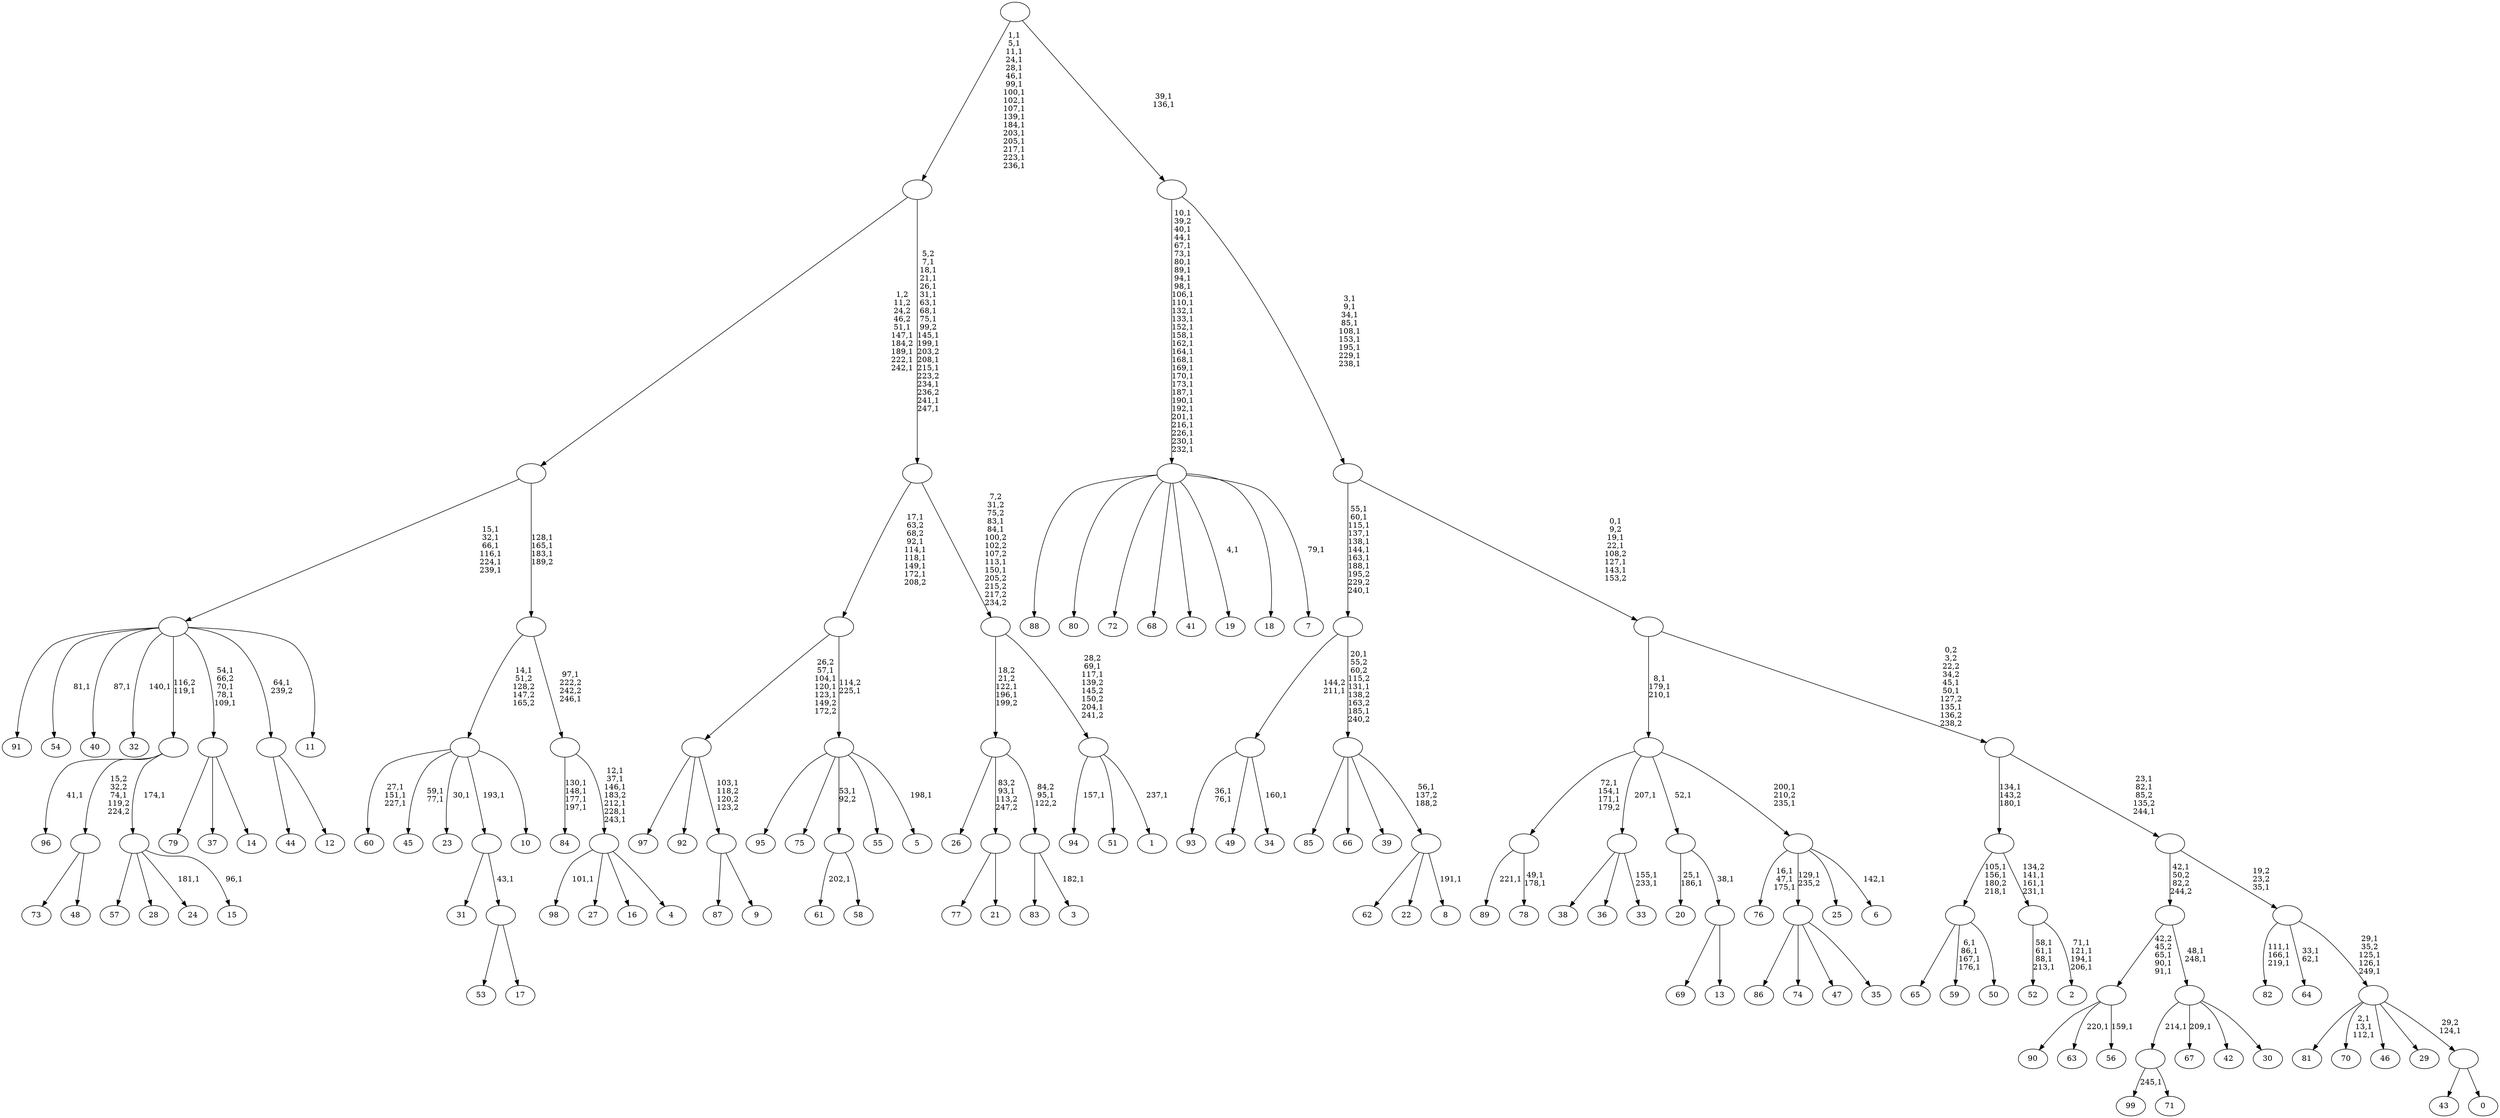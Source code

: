 digraph T {
	350 [label="99"]
	348 [label="98"]
	346 [label="97"]
	345 [label="96"]
	343 [label="95"]
	342 [label="94"]
	340 [label="93"]
	337 [label="92"]
	336 [label="91"]
	335 [label="90"]
	334 [label="89"]
	332 [label="88"]
	331 [label="87"]
	330 [label="86"]
	329 [label="85"]
	328 [label="84"]
	323 [label="83"]
	322 [label="82"]
	318 [label="81"]
	317 [label="80"]
	316 [label="79"]
	315 [label="78"]
	312 [label=""]
	309 [label="77"]
	308 [label="76"]
	304 [label="75"]
	303 [label="74"]
	302 [label="73"]
	301 [label="72"]
	300 [label="71"]
	299 [label=""]
	298 [label="70"]
	294 [label="69"]
	293 [label="68"]
	292 [label="67"]
	290 [label="66"]
	289 [label="65"]
	288 [label="64"]
	285 [label="63"]
	283 [label="62"]
	282 [label="61"]
	280 [label="60"]
	276 [label="59"]
	271 [label="58"]
	270 [label=""]
	269 [label="57"]
	268 [label="56"]
	266 [label=""]
	263 [label="55"]
	262 [label="54"]
	260 [label="53"]
	259 [label="52"]
	254 [label="51"]
	253 [label="50"]
	252 [label=""]
	249 [label="49"]
	248 [label="48"]
	247 [label=""]
	246 [label="47"]
	245 [label="46"]
	244 [label="45"]
	241 [label="44"]
	240 [label="43"]
	239 [label="42"]
	238 [label="41"]
	237 [label="40"]
	235 [label="39"]
	234 [label="38"]
	233 [label="37"]
	232 [label="36"]
	231 [label="35"]
	230 [label=""]
	229 [label="34"]
	227 [label=""]
	226 [label="33"]
	223 [label=""]
	222 [label="32"]
	220 [label="31"]
	219 [label="30"]
	218 [label=""]
	216 [label=""]
	215 [label="29"]
	214 [label="28"]
	213 [label="27"]
	212 [label="26"]
	211 [label="25"]
	210 [label="24"]
	208 [label="23"]
	206 [label="22"]
	205 [label="21"]
	204 [label=""]
	203 [label="20"]
	200 [label="19"]
	198 [label="18"]
	197 [label="17"]
	196 [label=""]
	195 [label=""]
	194 [label="16"]
	193 [label="15"]
	191 [label=""]
	190 [label=""]
	189 [label="14"]
	188 [label=""]
	184 [label="13"]
	183 [label=""]
	182 [label=""]
	181 [label="12"]
	180 [label=""]
	179 [label="11"]
	178 [label=""]
	172 [label="10"]
	171 [label=""]
	170 [label="9"]
	169 [label=""]
	168 [label=""]
	164 [label="8"]
	162 [label=""]
	161 [label=""]
	158 [label=""]
	149 [label="7"]
	147 [label=""]
	118 [label="6"]
	116 [label=""]
	114 [label=""]
	111 [label="5"]
	109 [label=""]
	108 [label=""]
	102 [label="4"]
	101 [label=""]
	95 [label=""]
	93 [label=""]
	90 [label=""]
	85 [label="3"]
	83 [label=""]
	82 [label=""]
	80 [label="2"]
	75 [label=""]
	72 [label=""]
	70 [label="1"]
	68 [label=""]
	65 [label=""]
	61 [label=""]
	46 [label=""]
	29 [label="0"]
	28 [label=""]
	27 [label=""]
	23 [label=""]
	22 [label=""]
	19 [label=""]
	16 [label=""]
	11 [label=""]
	2 [label=""]
	0 [label=""]
	312 -> 315 [label="49,1\n178,1"]
	312 -> 334 [label="221,1"]
	299 -> 350 [label="245,1"]
	299 -> 300 [label=""]
	270 -> 282 [label="202,1"]
	270 -> 271 [label=""]
	266 -> 268 [label="159,1"]
	266 -> 285 [label="220,1"]
	266 -> 335 [label=""]
	252 -> 276 [label="6,1\n86,1\n167,1\n176,1"]
	252 -> 289 [label=""]
	252 -> 253 [label=""]
	247 -> 302 [label=""]
	247 -> 248 [label=""]
	230 -> 330 [label=""]
	230 -> 303 [label=""]
	230 -> 246 [label=""]
	230 -> 231 [label=""]
	227 -> 229 [label="160,1"]
	227 -> 340 [label="36,1\n76,1"]
	227 -> 249 [label=""]
	223 -> 226 [label="155,1\n233,1"]
	223 -> 234 [label=""]
	223 -> 232 [label=""]
	218 -> 292 [label="209,1"]
	218 -> 299 [label="214,1"]
	218 -> 239 [label=""]
	218 -> 219 [label=""]
	216 -> 218 [label="48,1\n248,1"]
	216 -> 266 [label="42,2\n45,2\n65,1\n90,1\n91,1"]
	204 -> 309 [label=""]
	204 -> 205 [label=""]
	196 -> 260 [label=""]
	196 -> 197 [label=""]
	195 -> 220 [label=""]
	195 -> 196 [label="43,1"]
	191 -> 193 [label="96,1"]
	191 -> 210 [label="181,1"]
	191 -> 269 [label=""]
	191 -> 214 [label=""]
	190 -> 345 [label="41,1"]
	190 -> 247 [label="15,2\n32,2\n74,1\n119,2\n224,2"]
	190 -> 191 [label="174,1"]
	188 -> 316 [label=""]
	188 -> 233 [label=""]
	188 -> 189 [label=""]
	183 -> 294 [label=""]
	183 -> 184 [label=""]
	182 -> 203 [label="25,1\n186,1"]
	182 -> 183 [label="38,1"]
	180 -> 241 [label=""]
	180 -> 181 [label=""]
	178 -> 188 [label="54,1\n66,2\n70,1\n78,1\n109,1"]
	178 -> 222 [label="140,1"]
	178 -> 237 [label="87,1"]
	178 -> 262 [label="81,1"]
	178 -> 336 [label=""]
	178 -> 190 [label="116,2\n119,1"]
	178 -> 180 [label="64,1\n239,2"]
	178 -> 179 [label=""]
	171 -> 208 [label="30,1"]
	171 -> 244 [label="59,1\n77,1"]
	171 -> 280 [label="27,1\n151,1\n227,1"]
	171 -> 195 [label="193,1"]
	171 -> 172 [label=""]
	169 -> 331 [label=""]
	169 -> 170 [label=""]
	168 -> 346 [label=""]
	168 -> 337 [label=""]
	168 -> 169 [label="103,1\n118,2\n120,2\n123,2"]
	162 -> 164 [label="191,1"]
	162 -> 283 [label=""]
	162 -> 206 [label=""]
	161 -> 329 [label=""]
	161 -> 290 [label=""]
	161 -> 235 [label=""]
	161 -> 162 [label="56,1\n137,2\n188,2"]
	158 -> 161 [label="20,1\n55,2\n60,2\n115,2\n131,1\n138,2\n163,2\n185,1\n240,2"]
	158 -> 227 [label="144,2\n211,1"]
	147 -> 149 [label="79,1"]
	147 -> 200 [label="4,1"]
	147 -> 332 [label=""]
	147 -> 317 [label=""]
	147 -> 301 [label=""]
	147 -> 293 [label=""]
	147 -> 238 [label=""]
	147 -> 198 [label=""]
	116 -> 118 [label="142,1"]
	116 -> 308 [label="16,1\n47,1\n175,1"]
	116 -> 230 [label="129,1\n235,2"]
	116 -> 211 [label=""]
	114 -> 116 [label="200,1\n210,2\n235,1"]
	114 -> 312 [label="72,1\n154,1\n171,1\n179,2"]
	114 -> 223 [label="207,1"]
	114 -> 182 [label="52,1"]
	109 -> 111 [label="198,1"]
	109 -> 343 [label=""]
	109 -> 304 [label=""]
	109 -> 270 [label="53,1\n92,2"]
	109 -> 263 [label=""]
	108 -> 168 [label="26,2\n57,1\n104,1\n120,1\n123,1\n149,2\n172,2"]
	108 -> 109 [label="114,2\n225,1"]
	101 -> 348 [label="101,1"]
	101 -> 213 [label=""]
	101 -> 194 [label=""]
	101 -> 102 [label=""]
	95 -> 101 [label="12,1\n37,1\n146,1\n183,2\n212,1\n228,1\n243,1"]
	95 -> 328 [label="130,1\n148,1\n177,1\n197,1"]
	93 -> 95 [label="97,1\n222,2\n242,2\n246,1"]
	93 -> 171 [label="14,1\n51,2\n128,2\n147,2\n165,2"]
	90 -> 93 [label="128,1\n165,1\n183,1\n189,2"]
	90 -> 178 [label="15,1\n32,1\n66,1\n116,1\n224,1\n239,1"]
	83 -> 85 [label="182,1"]
	83 -> 323 [label=""]
	82 -> 212 [label=""]
	82 -> 204 [label="83,2\n93,1\n113,2\n247,2"]
	82 -> 83 [label="84,2\n95,1\n122,2"]
	75 -> 80 [label="71,1\n121,1\n194,1\n206,1"]
	75 -> 259 [label="58,1\n61,1\n88,1\n213,1"]
	72 -> 75 [label="134,2\n141,1\n161,1\n231,1"]
	72 -> 252 [label="105,1\n156,1\n180,2\n218,1"]
	68 -> 70 [label="237,1"]
	68 -> 342 [label="157,1"]
	68 -> 254 [label=""]
	65 -> 68 [label="28,2\n69,1\n117,1\n139,2\n145,2\n150,2\n204,1\n241,2"]
	65 -> 82 [label="18,2\n21,2\n122,1\n196,1\n199,2"]
	61 -> 65 [label="7,2\n31,2\n75,2\n83,1\n84,1\n100,2\n102,2\n107,2\n113,1\n150,1\n205,2\n215,2\n217,2\n234,2"]
	61 -> 108 [label="17,1\n63,2\n68,2\n92,1\n114,1\n118,1\n149,1\n172,1\n208,2"]
	46 -> 61 [label="5,2\n7,1\n18,1\n21,1\n26,1\n31,1\n63,1\n68,1\n75,1\n99,2\n145,1\n199,1\n203,2\n208,1\n215,1\n223,2\n234,1\n236,2\n241,1\n247,1"]
	46 -> 90 [label="1,2\n11,2\n24,2\n46,2\n51,1\n147,1\n184,2\n189,1\n222,1\n242,1"]
	28 -> 240 [label=""]
	28 -> 29 [label=""]
	27 -> 298 [label="2,1\n13,1\n112,1"]
	27 -> 318 [label=""]
	27 -> 245 [label=""]
	27 -> 215 [label=""]
	27 -> 28 [label="29,2\n124,1"]
	23 -> 27 [label="29,1\n35,2\n125,1\n126,1\n249,1"]
	23 -> 288 [label="33,1\n62,1"]
	23 -> 322 [label="111,1\n166,1\n219,1"]
	22 -> 216 [label="42,1\n50,2\n82,2\n244,2"]
	22 -> 23 [label="19,2\n23,2\n35,1"]
	19 -> 22 [label="23,1\n82,1\n85,2\n135,2\n244,1"]
	19 -> 72 [label="134,1\n143,2\n180,1"]
	16 -> 19 [label="0,2\n3,2\n22,2\n34,2\n45,1\n50,1\n127,2\n135,1\n136,2\n238,2"]
	16 -> 114 [label="8,1\n179,1\n210,1"]
	11 -> 16 [label="0,1\n9,2\n19,1\n22,1\n108,2\n127,1\n143,1\n153,2"]
	11 -> 158 [label="55,1\n60,1\n115,1\n137,1\n138,1\n144,1\n163,1\n188,1\n195,2\n229,2\n240,1"]
	2 -> 11 [label="3,1\n9,1\n34,1\n85,1\n108,1\n153,1\n195,1\n229,1\n238,1"]
	2 -> 147 [label="10,1\n39,2\n40,1\n44,1\n67,1\n73,1\n80,1\n89,1\n94,1\n98,1\n106,1\n110,1\n132,1\n133,1\n152,1\n158,1\n162,1\n164,1\n168,1\n169,1\n170,1\n173,1\n187,1\n190,1\n192,1\n201,1\n216,1\n226,1\n230,1\n232,1"]
	0 -> 2 [label="39,1\n136,1"]
	0 -> 46 [label="1,1\n5,1\n11,1\n24,1\n28,1\n46,1\n99,1\n100,1\n102,1\n107,1\n139,1\n184,1\n203,1\n205,1\n217,1\n223,1\n236,1"]
}
